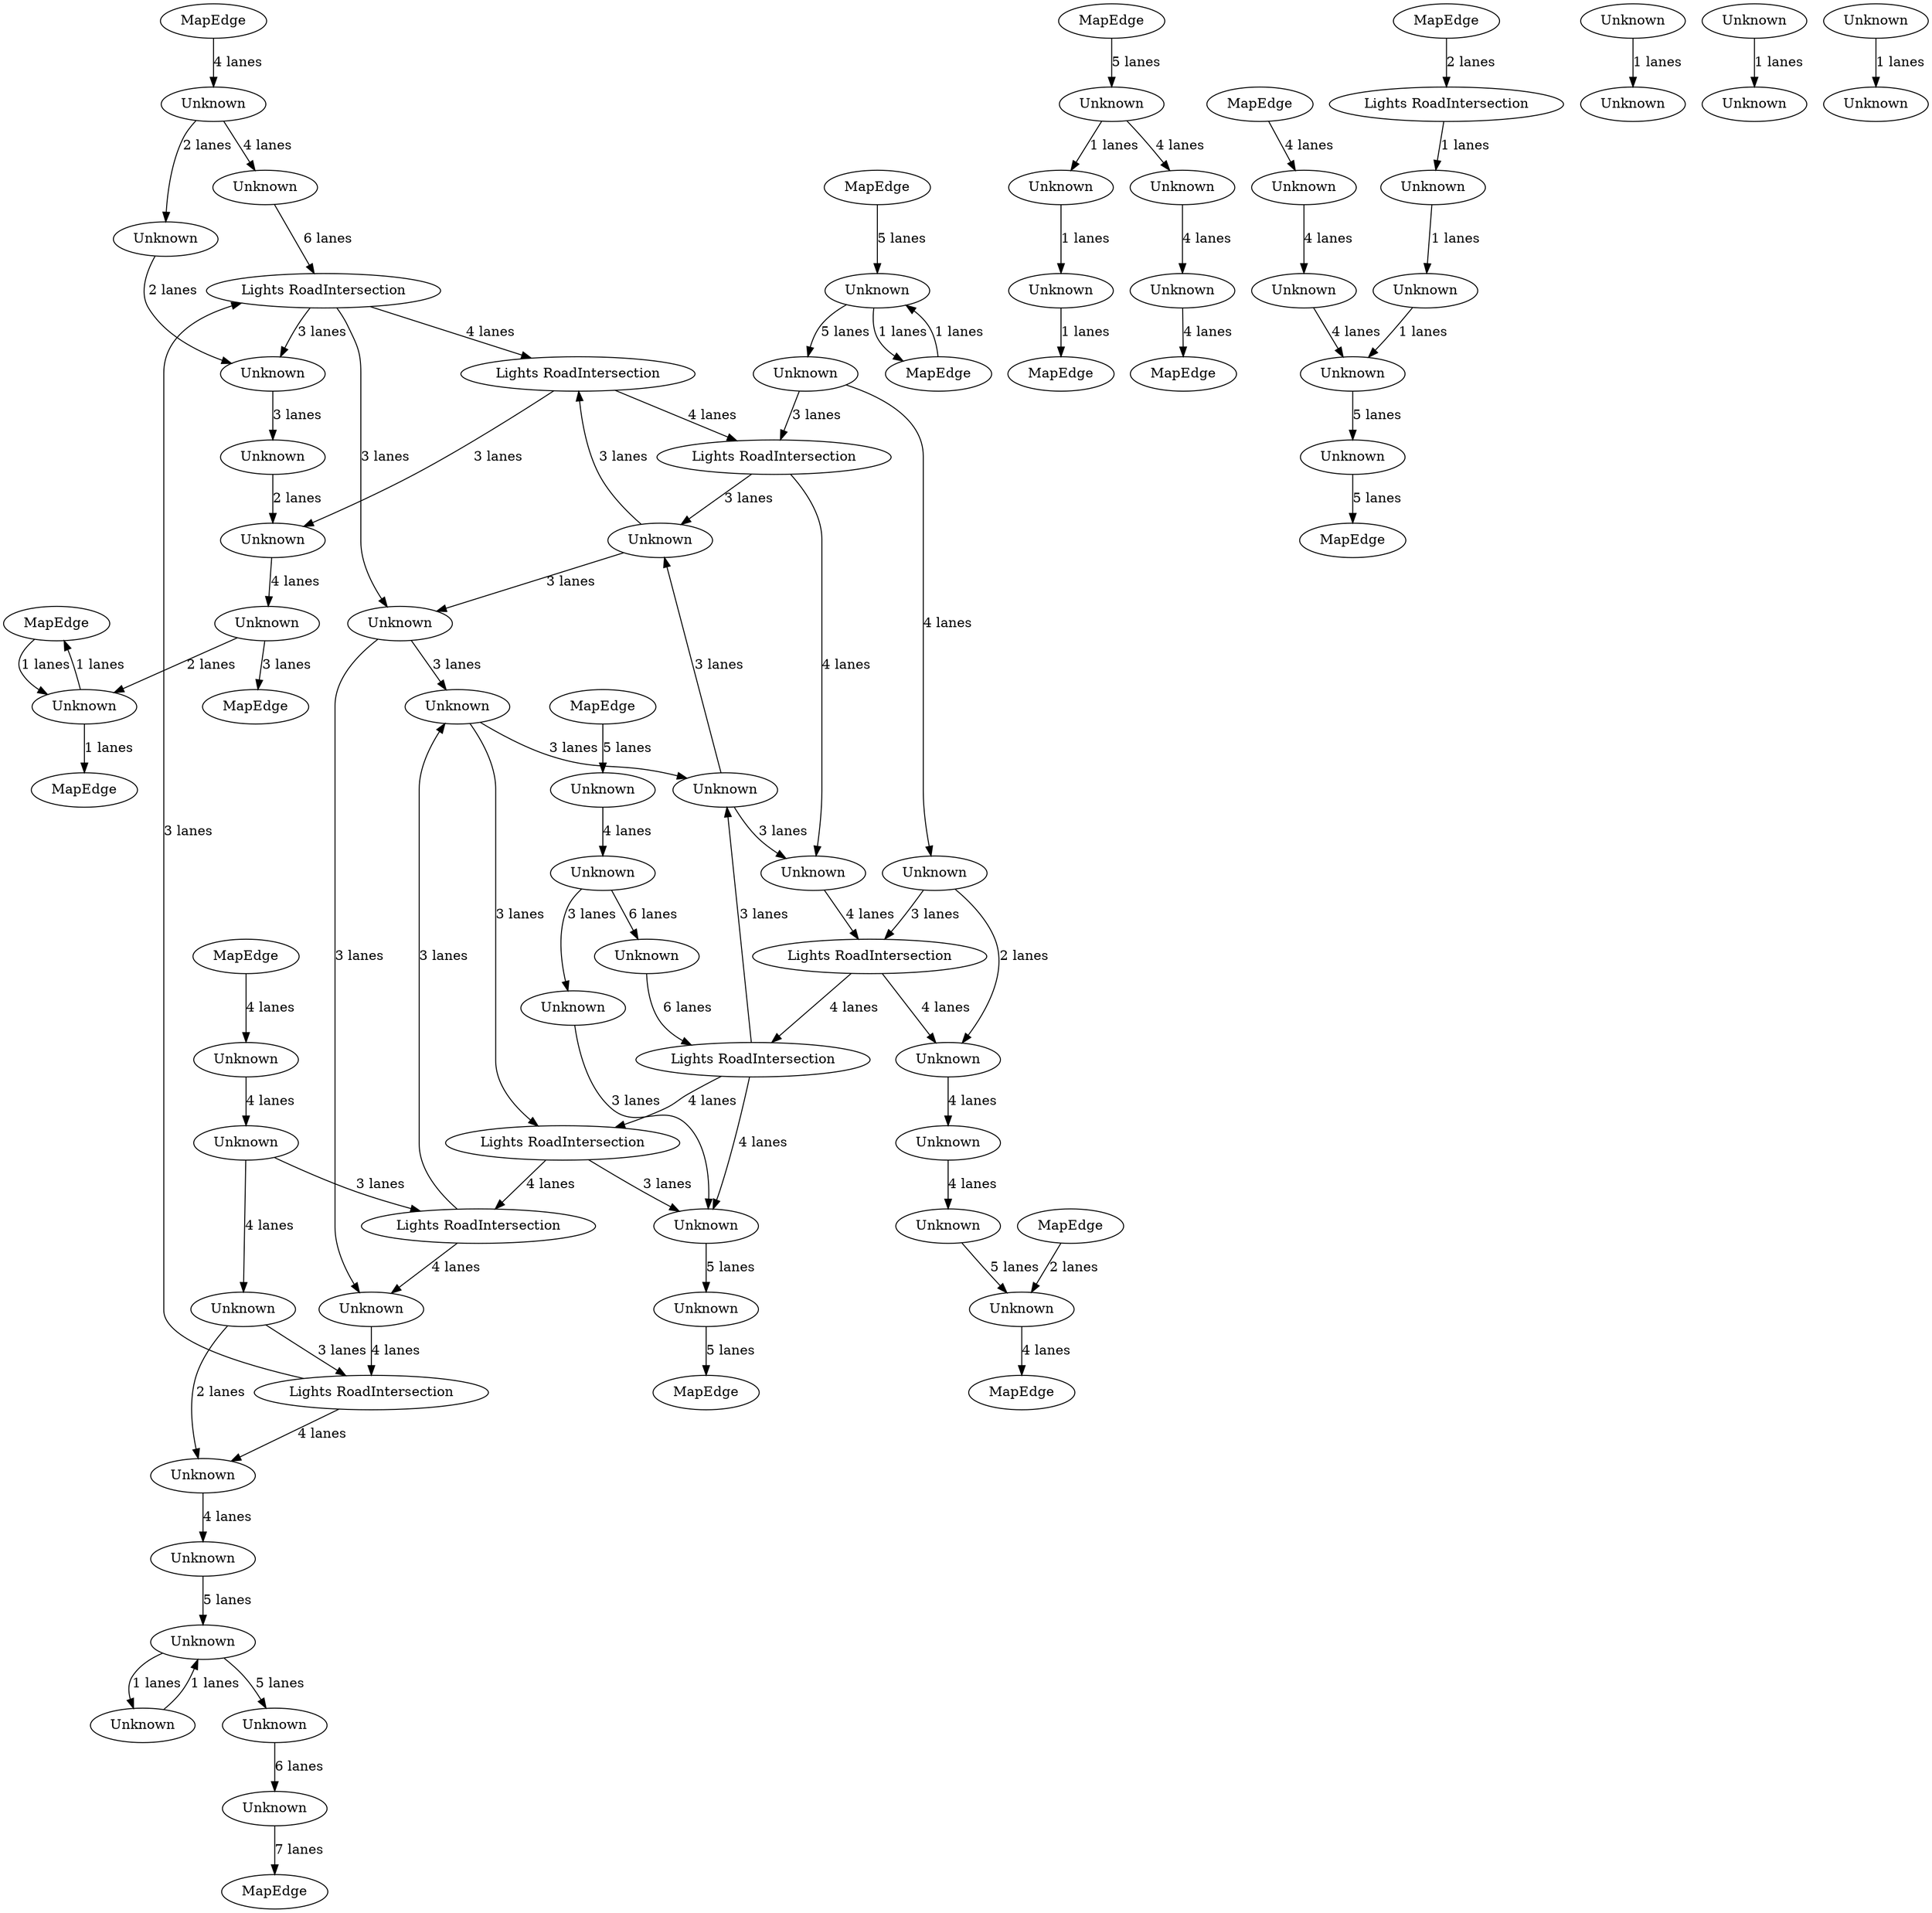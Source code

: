 digraph {
    0 [ label = "MapEdge" ]
    1 [ label = "MapEdge" ]
    2 [ label = "MapEdge" ]
    3 [ label = "Unknown" ]
    4 [ label = "Unknown" ]
    5 [ label = "Unknown" ]
    6 [ label = "Unknown" ]
    7 [ label = "Unknown" ]
    8 [ label = "Unknown" ]
    9 [ label = "Unknown" ]
    10 [ label = "Unknown" ]
    11 [ label = "Unknown" ]
    12 [ label = "MapEdge" ]
    13 [ label = "Unknown" ]
    14 [ label = "MapEdge" ]
    15 [ label = "Unknown" ]
    16 [ label = "Lights RoadIntersection" ]
    17 [ label = "Unknown" ]
    18 [ label = "Lights RoadIntersection" ]
    19 [ label = "Unknown" ]
    20 [ label = "Unknown" ]
    21 [ label = "Unknown" ]
    22 [ label = "Unknown" ]
    23 [ label = "Unknown" ]
    24 [ label = "MapEdge" ]
    25 [ label = "MapEdge" ]
    26 [ label = "Unknown" ]
    27 [ label = "Unknown" ]
    28 [ label = "Unknown" ]
    29 [ label = "Lights RoadIntersection" ]
    30 [ label = "Lights RoadIntersection" ]
    31 [ label = "Unknown" ]
    32 [ label = "Unknown" ]
    33 [ label = "Unknown" ]
    34 [ label = "MapEdge" ]
    35 [ label = "Unknown" ]
    36 [ label = "Unknown" ]
    37 [ label = "Unknown" ]
    38 [ label = "Unknown" ]
    39 [ label = "Unknown" ]
    40 [ label = "Unknown" ]
    41 [ label = "Unknown" ]
    42 [ label = "Lights RoadIntersection" ]
    43 [ label = "Unknown" ]
    44 [ label = "MapEdge" ]
    45 [ label = "Lights RoadIntersection" ]
    46 [ label = "Unknown" ]
    47 [ label = "Unknown" ]
    48 [ label = "Lights RoadIntersection" ]
    49 [ label = "MapEdge" ]
    50 [ label = "Unknown" ]
    51 [ label = "MapEdge" ]
    52 [ label = "Unknown" ]
    53 [ label = "Unknown" ]
    54 [ label = "Unknown" ]
    55 [ label = "Unknown" ]
    56 [ label = "Lights RoadIntersection" ]
    57 [ label = "Unknown" ]
    58 [ label = "Lights RoadIntersection" ]
    59 [ label = "MapEdge" ]
    60 [ label = "Unknown" ]
    61 [ label = "Unknown" ]
    62 [ label = "Unknown" ]
    63 [ label = "Unknown" ]
    64 [ label = "Unknown" ]
    65 [ label = "Unknown" ]
    66 [ label = "Unknown" ]
    67 [ label = "Unknown" ]
    68 [ label = "Unknown" ]
    69 [ label = "Unknown" ]
    70 [ label = "Unknown" ]
    71 [ label = "Unknown" ]
    72 [ label = "Unknown" ]
    73 [ label = "Unknown" ]
    74 [ label = "MapEdge" ]
    75 [ label = "MapEdge" ]
    76 [ label = "MapEdge" ]
    77 [ label = "MapEdge" ]
    78 [ label = "MapEdge" ]
    79 [ label = "MapEdge" ]
    53 -> 42 [ label = "3 lanes" ]
    69 -> 65 [ label = "3 lanes" ]
    22 -> 30 [ label = "3 lanes" ]
    55 -> 59 [ label = "5 lanes" ]
    23 -> 22 [ label = "4 lanes" ]
    24 -> 23 [ label = "4 lanes" ]
    39 -> 41 [ label = "4 lanes" ]
    27 -> 25 [ label = "1 lanes" ]
    47 -> 46 [ label = "1 lanes" ]
    34 -> 33 [ label = "5 lanes" ]
    51 -> 52 [ label = "5 lanes" ]
    52 -> 53 [ label = "5 lanes" ]
    69 -> 66 [ label = "6 lanes" ]
    7 -> 8 [ label = "2 lanes" ]
    0 -> 11 [ label = "1 lanes" ]
    11 -> 0 [ label = "1 lanes" ]
    11 -> 76 [ label = "1 lanes" ]
    19 -> 11 [ label = "2 lanes" ]
    29 -> 42 [ label = "4 lanes" ]
    30 -> 26 [ label = "4 lanes" ]
    26 -> 18 [ label = "4 lanes" ]
    58 -> 45 [ label = "4 lanes" ]
    42 -> 50 [ label = "4 lanes" ]
    50 -> 56 [ label = "4 lanes" ]
    16 -> 29 [ label = "4 lanes" ]
    18 -> 13 [ label = "4 lanes" ]
    13 -> 10 [ label = "4 lanes" ]
    56 -> 61 [ label = "4 lanes" ]
    61 -> 64 [ label = "4 lanes" ]
    45 -> 30 [ label = "4 lanes" ]
    30 -> 36 [ label = "3 lanes" ]
    42 -> 37 [ label = "3 lanes" ]
    16 -> 35 [ label = "3 lanes" ]
    58 -> 38 [ label = "3 lanes" ]
    19 -> 77 [ label = "3 lanes" ]
    56 -> 58 [ label = "4 lanes" ]
    18 -> 16 [ label = "3 lanes" ]
    58 -> 57 [ label = "4 lanes" ]
    37 -> 35 [ label = "3 lanes" ]
    35 -> 36 [ label = "3 lanes" ]
    37 -> 29 [ label = "3 lanes" ]
    36 -> 45 [ label = "3 lanes" ]
    38 -> 37 [ label = "3 lanes" ]
    36 -> 38 [ label = "3 lanes" ]
    35 -> 26 [ label = "3 lanes" ]
    38 -> 50 [ label = "3 lanes" ]
    54 -> 61 [ label = "2 lanes" ]
    45 -> 57 [ label = "3 lanes" ]
    29 -> 21 [ label = "3 lanes" ]
    20 -> 13 [ label = "2 lanes" ]
    52 -> 75 [ label = "1 lanes" ]
    75 -> 52 [ label = "1 lanes" ]
    79 -> 72 [ label = "2 lanes" ]
    57 -> 55 [ label = "5 lanes" ]
    1 -> 7 [ label = "4 lanes" ]
    41 -> 40 [ label = "4 lanes" ]
    46 -> 40 [ label = "1 lanes" ]
    33 -> 32 [ label = "4 lanes" ]
    43 -> 44 [ label = "5 lanes" ]
    32 -> 31 [ label = "4 lanes" ]
    33 -> 28 [ label = "1 lanes" ]
    28 -> 27 [ label = "1 lanes" ]
    21 -> 19 [ label = "4 lanes" ]
    53 -> 54 [ label = "4 lanes" ]
    54 -> 56 [ label = "3 lanes" ]
    17 -> 15 [ label = "3 lanes" ]
    22 -> 20 [ label = "4 lanes" ]
    20 -> 18 [ label = "3 lanes" ]
    73 -> 69 [ label = "4 lanes" ]
    78 -> 73 [ label = "5 lanes" ]
    3 -> 2 [ label = "7 lanes" ]
    5 -> 3 [ label = "6 lanes" ]
    9 -> 16 [ label = "6 lanes" ]
    70 -> 72 [ label = "5 lanes" ]
    72 -> 74 [ label = "4 lanes" ]
    63 -> 67 [ label = "1 lanes" ]
    60 -> 62 [ label = "1 lanes" ]
    7 -> 9 [ label = "4 lanes" ]
    31 -> 12 [ label = "4 lanes" ]
    14 -> 39 [ label = "4 lanes" ]
    48 -> 47 [ label = "1 lanes" ]
    49 -> 48 [ label = "2 lanes" ]
    40 -> 43 [ label = "5 lanes" ]
    68 -> 71 [ label = "1 lanes" ]
    64 -> 70 [ label = "4 lanes" ]
    66 -> 58 [ label = "6 lanes" ]
    10 -> 6 [ label = "5 lanes" ]
    6 -> 5 [ label = "5 lanes" ]
    65 -> 57 [ label = "3 lanes" ]
    8 -> 17 [ label = "2 lanes" ]
    6 -> 4 [ label = "1 lanes" ]
    4 -> 6 [ label = "1 lanes" ]
    16 -> 17 [ label = "3 lanes" ]
    15 -> 21 [ label = "2 lanes" ]
}
